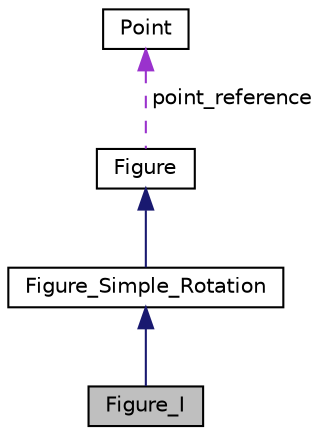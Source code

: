 digraph "Figure_I"
{
  edge [fontname="Helvetica",fontsize="10",labelfontname="Helvetica",labelfontsize="10"];
  node [fontname="Helvetica",fontsize="10",shape=record];
  Node3 [label="Figure_I",height=0.2,width=0.4,color="black", fillcolor="grey75", style="filled", fontcolor="black"];
  Node4 -> Node3 [dir="back",color="midnightblue",fontsize="10",style="solid",fontname="Helvetica"];
  Node4 [label="Figure_Simple_Rotation",height=0.2,width=0.4,color="black", fillcolor="white", style="filled",URL="$classFigure__Simple__Rotation.html",tooltip="Class that generalizes all the figures with only two possible rotations. "];
  Node5 -> Node4 [dir="back",color="midnightblue",fontsize="10",style="solid",fontname="Helvetica"];
  Node5 [label="Figure",height=0.2,width=0.4,color="black", fillcolor="white", style="filled",URL="$classFigure.html",tooltip="Abstract class to implement general behaviour of all the figures. "];
  Node6 -> Node5 [dir="back",color="darkorchid3",fontsize="10",style="dashed",label=" point_reference" ,fontname="Helvetica"];
  Node6 [label="Point",height=0.2,width=0.4,color="black", fillcolor="white", style="filled",URL="$classPoint.html",tooltip="Class of the two-dimensional point with its coordinates. "];
}

